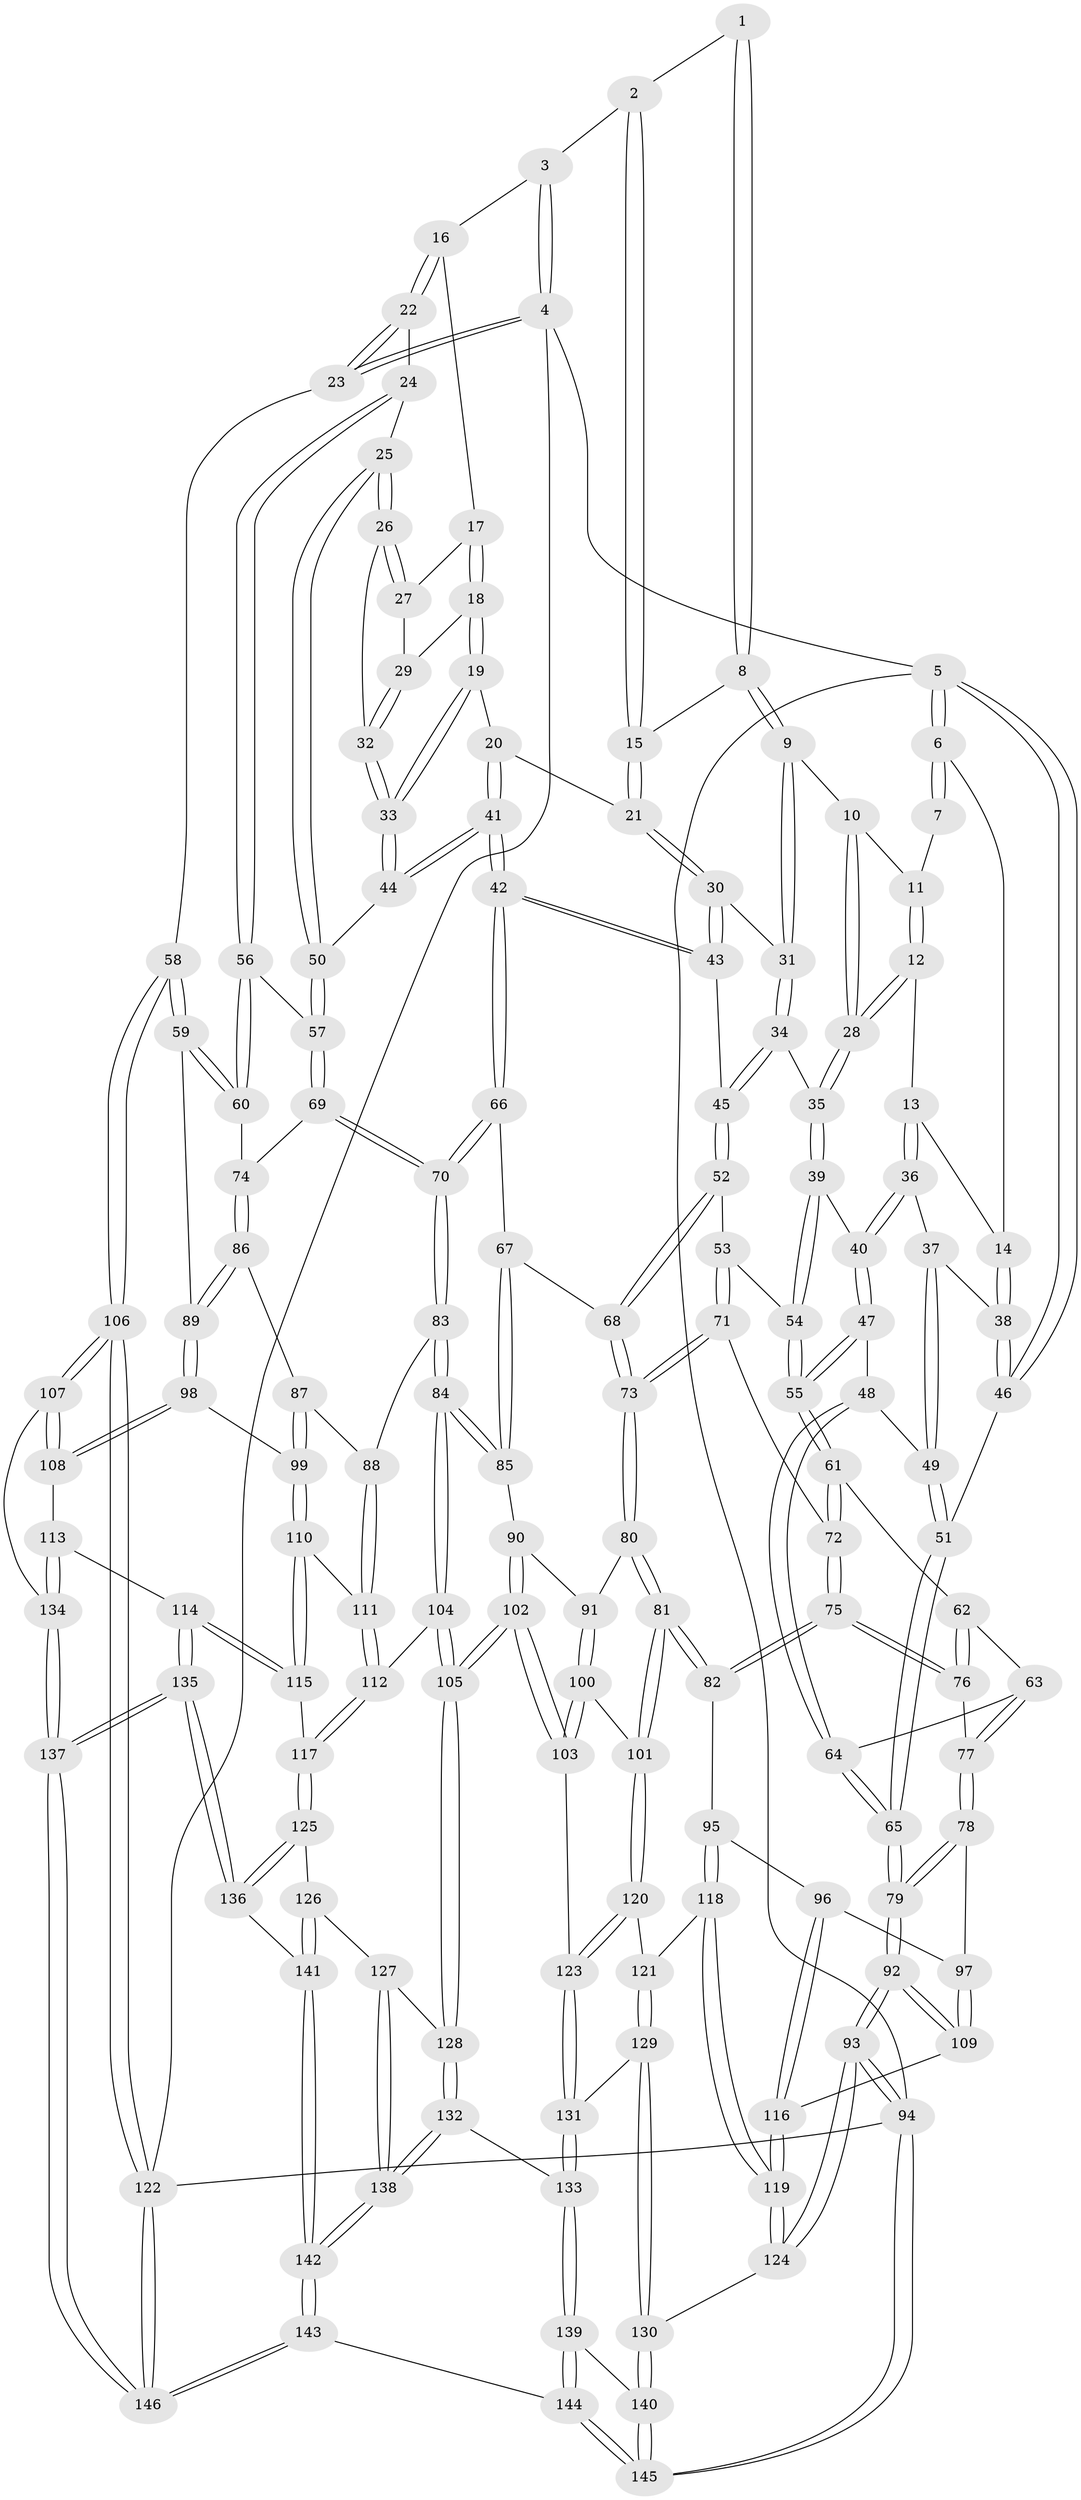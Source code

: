 // coarse degree distribution, {3: 0.13333333333333333, 4: 0.4444444444444444, 6: 0.08888888888888889, 5: 0.3333333333333333}
// Generated by graph-tools (version 1.1) at 2025/52/02/27/25 19:52:44]
// undirected, 146 vertices, 362 edges
graph export_dot {
graph [start="1"]
  node [color=gray90,style=filled];
  1 [pos="+0.3962291753346293+0"];
  2 [pos="+0.6767405809051875+0"];
  3 [pos="+0.786808457168051+0"];
  4 [pos="+1+0"];
  5 [pos="+0+0"];
  6 [pos="+0+0"];
  7 [pos="+0.09010876858712973+0"];
  8 [pos="+0.3853012610609786+0.047940636048584985"];
  9 [pos="+0.37820938604130894+0.07785137224413524"];
  10 [pos="+0.25672672522606343+0.09066884029889968"];
  11 [pos="+0.1609334853179322+0"];
  12 [pos="+0.14449279505963533+0.13449721501857562"];
  13 [pos="+0.09412650596407937+0.1483357776364487"];
  14 [pos="+0.08493206047920215+0.14363826957078424"];
  15 [pos="+0.5892199220274168+0.07697997718499573"];
  16 [pos="+0.7955795108423747+0"];
  17 [pos="+0.7951332848635964+0"];
  18 [pos="+0.6912334353343003+0.13877504503278654"];
  19 [pos="+0.6579927675000383+0.15996668347703574"];
  20 [pos="+0.61826115350822+0.149365565800585"];
  21 [pos="+0.5886327887702455+0.13388806634060793"];
  22 [pos="+1+0.2177814428858383"];
  23 [pos="+1+0.1697230816129059"];
  24 [pos="+0.9739608529934398+0.23495418719534902"];
  25 [pos="+0.9120095348502897+0.2226775413764198"];
  26 [pos="+0.8640734459768871+0.17421546122079817"];
  27 [pos="+0.8123236529976383+0.05959570633909574"];
  28 [pos="+0.19677418005861222+0.156864235156698"];
  29 [pos="+0.7478892065250045+0.16190543263281681"];
  30 [pos="+0.5545739432641942+0.15769755949847353"];
  31 [pos="+0.38432970467628774+0.10141385238560477"];
  32 [pos="+0.760309194869897+0.1926673824914894"];
  33 [pos="+0.7108689574957588+0.2470172677006433"];
  34 [pos="+0.3620575461751797+0.22761948328825113"];
  35 [pos="+0.23909680772278033+0.2449577882160102"];
  36 [pos="+0.08757034765200648+0.2141655797296014"];
  37 [pos="+0.05803338834127978+0.22250419019140197"];
  38 [pos="+0+0.1969239895324208"];
  39 [pos="+0.2297552654515487+0.2575972940982173"];
  40 [pos="+0.09176248160184138+0.22351340756117927"];
  41 [pos="+0.622673294848881+0.35194688933161533"];
  42 [pos="+0.6074188507439577+0.3608140827953094"];
  43 [pos="+0.5034881928034786+0.2989491636153346"];
  44 [pos="+0.7139256720640669+0.3153846042668926"];
  45 [pos="+0.4272800922650651+0.30467652920339605"];
  46 [pos="+0+0.2403558306522473"];
  47 [pos="+0.08626887713270497+0.3219253797957472"];
  48 [pos="+0.04998416784184386+0.3266183003375181"];
  49 [pos="+0+0.3134310831105322"];
  50 [pos="+0.7559399575084499+0.3281799003437783"];
  51 [pos="+0+0.30742508895173254"];
  52 [pos="+0.40295971418573867+0.356054836947171"];
  53 [pos="+0.2942489357964001+0.38757599930997794"];
  54 [pos="+0.19751716023499594+0.33405666428960235"];
  55 [pos="+0.16563614666658386+0.3564841474375872"];
  56 [pos="+0.9173617186858436+0.38738815036160906"];
  57 [pos="+0.8008935097515878+0.403224038525922"];
  58 [pos="+1+0.5254388162196918"];
  59 [pos="+1+0.5224793052257508"];
  60 [pos="+0.9527692586867545+0.4580226825229039"];
  61 [pos="+0.1587950140477427+0.4047355483922017"];
  62 [pos="+0.14602619781686954+0.4198293799197242"];
  63 [pos="+0.057286739055378+0.45901699710223426"];
  64 [pos="+0.04415511625720175+0.4536033010232854"];
  65 [pos="+0+0.44786943904018417"];
  66 [pos="+0.6047066484384994+0.41362247817917724"];
  67 [pos="+0.5288392772574164+0.4968013262015643"];
  68 [pos="+0.4160902527124008+0.4871588257205138"];
  69 [pos="+0.7967302502247684+0.4512673649375412"];
  70 [pos="+0.6909912198833985+0.5086701514058896"];
  71 [pos="+0.2825020705699358+0.47606714428783287"];
  72 [pos="+0.2462631722751105+0.4896007645614421"];
  73 [pos="+0.38910127346092527+0.5169700712532581"];
  74 [pos="+0.8443102374711893+0.5109644075038563"];
  75 [pos="+0.19799498196458548+0.6039314334343128"];
  76 [pos="+0.1442677226678775+0.5529048602394465"];
  77 [pos="+0.07371350471389415+0.5359079293407858"];
  78 [pos="+0+0.595557285289672"];
  79 [pos="+0+0.5731125602560417"];
  80 [pos="+0.38671484917817034+0.53271408427488"];
  81 [pos="+0.22536096943387166+0.6486854657416873"];
  82 [pos="+0.20795142562115418+0.6423932434628565"];
  83 [pos="+0.6912286718777095+0.5989028693030075"];
  84 [pos="+0.6266708666931166+0.6405978086919022"];
  85 [pos="+0.542348652703677+0.5434233474230492"];
  86 [pos="+0.8448454666445727+0.5486730816985825"];
  87 [pos="+0.8322499015003105+0.5601642193405416"];
  88 [pos="+0.7259837418421904+0.6088697209084148"];
  89 [pos="+0.9280165344516066+0.598956095643262"];
  90 [pos="+0.4745096188363944+0.6108349199087719"];
  91 [pos="+0.4081328395668973+0.5822501668330922"];
  92 [pos="+0+0.884740248089533"];
  93 [pos="+0+1"];
  94 [pos="+0+1"];
  95 [pos="+0.1996809751341014+0.6477969090865517"];
  96 [pos="+0.10079187160084128+0.6573485638582395"];
  97 [pos="+0.033475926889586+0.6271897520216317"];
  98 [pos="+0.9152036696219197+0.6554746855818528"];
  99 [pos="+0.8413052940101818+0.6667561207986011"];
  100 [pos="+0.397996664753903+0.6291154543351697"];
  101 [pos="+0.24742517400214897+0.6696641760848274"];
  102 [pos="+0.5443299514563907+0.7622782073709687"];
  103 [pos="+0.42086494449745415+0.7450593868804453"];
  104 [pos="+0.5931302617036464+0.7142298049251977"];
  105 [pos="+0.5530184570572525+0.7659666994335899"];
  106 [pos="+1+0.7800245396767908"];
  107 [pos="+1+0.7800892344120443"];
  108 [pos="+0.9205670657973744+0.6667340134732475"];
  109 [pos="+0.015113523632947006+0.7450429958232871"];
  110 [pos="+0.8154493351512275+0.685000479034954"];
  111 [pos="+0.7776385127929587+0.6745523871370404"];
  112 [pos="+0.7459432545748617+0.7348239597974556"];
  113 [pos="+0.9014530644472086+0.7966830140795302"];
  114 [pos="+0.8652770136358632+0.8040525693163878"];
  115 [pos="+0.8613624377653588+0.8029672432563706"];
  116 [pos="+0.048377638647996955+0.7427610968070288"];
  117 [pos="+0.7750635898276721+0.8199340983875242"];
  118 [pos="+0.1346653788841498+0.7860679010801279"];
  119 [pos="+0.12263462710594256+0.7938266568815275"];
  120 [pos="+0.294762548672507+0.7332517917237512"];
  121 [pos="+0.20764160604900966+0.81662934237167"];
  122 [pos="+1+1"];
  123 [pos="+0.34455713540501187+0.7672635151564317"];
  124 [pos="+0.08864528338557377+0.8832014626858019"];
  125 [pos="+0.761808184373687+0.8302966725962988"];
  126 [pos="+0.610113550214456+0.8472476885774732"];
  127 [pos="+0.5707923650895309+0.8033627038113199"];
  128 [pos="+0.5531878129539335+0.7665312949446199"];
  129 [pos="+0.23139317671554757+0.8915224898510934"];
  130 [pos="+0.18932080660465456+0.9381453266204"];
  131 [pos="+0.32756212598893947+0.8641310881885665"];
  132 [pos="+0.3713237836525064+0.9198268283043934"];
  133 [pos="+0.3658755320526111+0.9190661260369084"];
  134 [pos="+0.9651852663102869+0.8137850933609659"];
  135 [pos="+0.860897029483079+1"];
  136 [pos="+0.7907912454252561+0.9948220313005763"];
  137 [pos="+0.8903533436849463+1"];
  138 [pos="+0.4465882257056932+0.9555686616090461"];
  139 [pos="+0.351766006863241+0.9464494785652672"];
  140 [pos="+0.2034589590787038+1"];
  141 [pos="+0.6189895014565482+0.9071955047666063"];
  142 [pos="+0.5415642293947833+1"];
  143 [pos="+0.5421569530800681+1"];
  144 [pos="+0.3501477349592231+1"];
  145 [pos="+0.1728364114963368+1"];
  146 [pos="+0.9675371496584934+1"];
  1 -- 2;
  1 -- 8;
  1 -- 8;
  2 -- 3;
  2 -- 15;
  2 -- 15;
  3 -- 4;
  3 -- 4;
  3 -- 16;
  4 -- 5;
  4 -- 23;
  4 -- 23;
  4 -- 122;
  5 -- 6;
  5 -- 6;
  5 -- 46;
  5 -- 46;
  5 -- 94;
  6 -- 7;
  6 -- 7;
  6 -- 14;
  7 -- 11;
  8 -- 9;
  8 -- 9;
  8 -- 15;
  9 -- 10;
  9 -- 31;
  9 -- 31;
  10 -- 11;
  10 -- 28;
  10 -- 28;
  11 -- 12;
  11 -- 12;
  12 -- 13;
  12 -- 28;
  12 -- 28;
  13 -- 14;
  13 -- 36;
  13 -- 36;
  14 -- 38;
  14 -- 38;
  15 -- 21;
  15 -- 21;
  16 -- 17;
  16 -- 22;
  16 -- 22;
  17 -- 18;
  17 -- 18;
  17 -- 27;
  18 -- 19;
  18 -- 19;
  18 -- 29;
  19 -- 20;
  19 -- 33;
  19 -- 33;
  20 -- 21;
  20 -- 41;
  20 -- 41;
  21 -- 30;
  21 -- 30;
  22 -- 23;
  22 -- 23;
  22 -- 24;
  23 -- 58;
  24 -- 25;
  24 -- 56;
  24 -- 56;
  25 -- 26;
  25 -- 26;
  25 -- 50;
  25 -- 50;
  26 -- 27;
  26 -- 27;
  26 -- 32;
  27 -- 29;
  28 -- 35;
  28 -- 35;
  29 -- 32;
  29 -- 32;
  30 -- 31;
  30 -- 43;
  30 -- 43;
  31 -- 34;
  31 -- 34;
  32 -- 33;
  32 -- 33;
  33 -- 44;
  33 -- 44;
  34 -- 35;
  34 -- 45;
  34 -- 45;
  35 -- 39;
  35 -- 39;
  36 -- 37;
  36 -- 40;
  36 -- 40;
  37 -- 38;
  37 -- 49;
  37 -- 49;
  38 -- 46;
  38 -- 46;
  39 -- 40;
  39 -- 54;
  39 -- 54;
  40 -- 47;
  40 -- 47;
  41 -- 42;
  41 -- 42;
  41 -- 44;
  41 -- 44;
  42 -- 43;
  42 -- 43;
  42 -- 66;
  42 -- 66;
  43 -- 45;
  44 -- 50;
  45 -- 52;
  45 -- 52;
  46 -- 51;
  47 -- 48;
  47 -- 55;
  47 -- 55;
  48 -- 49;
  48 -- 64;
  48 -- 64;
  49 -- 51;
  49 -- 51;
  50 -- 57;
  50 -- 57;
  51 -- 65;
  51 -- 65;
  52 -- 53;
  52 -- 68;
  52 -- 68;
  53 -- 54;
  53 -- 71;
  53 -- 71;
  54 -- 55;
  54 -- 55;
  55 -- 61;
  55 -- 61;
  56 -- 57;
  56 -- 60;
  56 -- 60;
  57 -- 69;
  57 -- 69;
  58 -- 59;
  58 -- 59;
  58 -- 106;
  58 -- 106;
  59 -- 60;
  59 -- 60;
  59 -- 89;
  60 -- 74;
  61 -- 62;
  61 -- 72;
  61 -- 72;
  62 -- 63;
  62 -- 76;
  62 -- 76;
  63 -- 64;
  63 -- 77;
  63 -- 77;
  64 -- 65;
  64 -- 65;
  65 -- 79;
  65 -- 79;
  66 -- 67;
  66 -- 70;
  66 -- 70;
  67 -- 68;
  67 -- 85;
  67 -- 85;
  68 -- 73;
  68 -- 73;
  69 -- 70;
  69 -- 70;
  69 -- 74;
  70 -- 83;
  70 -- 83;
  71 -- 72;
  71 -- 73;
  71 -- 73;
  72 -- 75;
  72 -- 75;
  73 -- 80;
  73 -- 80;
  74 -- 86;
  74 -- 86;
  75 -- 76;
  75 -- 76;
  75 -- 82;
  75 -- 82;
  76 -- 77;
  77 -- 78;
  77 -- 78;
  78 -- 79;
  78 -- 79;
  78 -- 97;
  79 -- 92;
  79 -- 92;
  80 -- 81;
  80 -- 81;
  80 -- 91;
  81 -- 82;
  81 -- 82;
  81 -- 101;
  81 -- 101;
  82 -- 95;
  83 -- 84;
  83 -- 84;
  83 -- 88;
  84 -- 85;
  84 -- 85;
  84 -- 104;
  84 -- 104;
  85 -- 90;
  86 -- 87;
  86 -- 89;
  86 -- 89;
  87 -- 88;
  87 -- 99;
  87 -- 99;
  88 -- 111;
  88 -- 111;
  89 -- 98;
  89 -- 98;
  90 -- 91;
  90 -- 102;
  90 -- 102;
  91 -- 100;
  91 -- 100;
  92 -- 93;
  92 -- 93;
  92 -- 109;
  92 -- 109;
  93 -- 94;
  93 -- 94;
  93 -- 124;
  93 -- 124;
  94 -- 145;
  94 -- 145;
  94 -- 122;
  95 -- 96;
  95 -- 118;
  95 -- 118;
  96 -- 97;
  96 -- 116;
  96 -- 116;
  97 -- 109;
  97 -- 109;
  98 -- 99;
  98 -- 108;
  98 -- 108;
  99 -- 110;
  99 -- 110;
  100 -- 101;
  100 -- 103;
  100 -- 103;
  101 -- 120;
  101 -- 120;
  102 -- 103;
  102 -- 103;
  102 -- 105;
  102 -- 105;
  103 -- 123;
  104 -- 105;
  104 -- 105;
  104 -- 112;
  105 -- 128;
  105 -- 128;
  106 -- 107;
  106 -- 107;
  106 -- 122;
  106 -- 122;
  107 -- 108;
  107 -- 108;
  107 -- 134;
  108 -- 113;
  109 -- 116;
  110 -- 111;
  110 -- 115;
  110 -- 115;
  111 -- 112;
  111 -- 112;
  112 -- 117;
  112 -- 117;
  113 -- 114;
  113 -- 134;
  113 -- 134;
  114 -- 115;
  114 -- 115;
  114 -- 135;
  114 -- 135;
  115 -- 117;
  116 -- 119;
  116 -- 119;
  117 -- 125;
  117 -- 125;
  118 -- 119;
  118 -- 119;
  118 -- 121;
  119 -- 124;
  119 -- 124;
  120 -- 121;
  120 -- 123;
  120 -- 123;
  121 -- 129;
  121 -- 129;
  122 -- 146;
  122 -- 146;
  123 -- 131;
  123 -- 131;
  124 -- 130;
  125 -- 126;
  125 -- 136;
  125 -- 136;
  126 -- 127;
  126 -- 141;
  126 -- 141;
  127 -- 128;
  127 -- 138;
  127 -- 138;
  128 -- 132;
  128 -- 132;
  129 -- 130;
  129 -- 130;
  129 -- 131;
  130 -- 140;
  130 -- 140;
  131 -- 133;
  131 -- 133;
  132 -- 133;
  132 -- 138;
  132 -- 138;
  133 -- 139;
  133 -- 139;
  134 -- 137;
  134 -- 137;
  135 -- 136;
  135 -- 136;
  135 -- 137;
  135 -- 137;
  136 -- 141;
  137 -- 146;
  137 -- 146;
  138 -- 142;
  138 -- 142;
  139 -- 140;
  139 -- 144;
  139 -- 144;
  140 -- 145;
  140 -- 145;
  141 -- 142;
  141 -- 142;
  142 -- 143;
  142 -- 143;
  143 -- 144;
  143 -- 146;
  143 -- 146;
  144 -- 145;
  144 -- 145;
}
